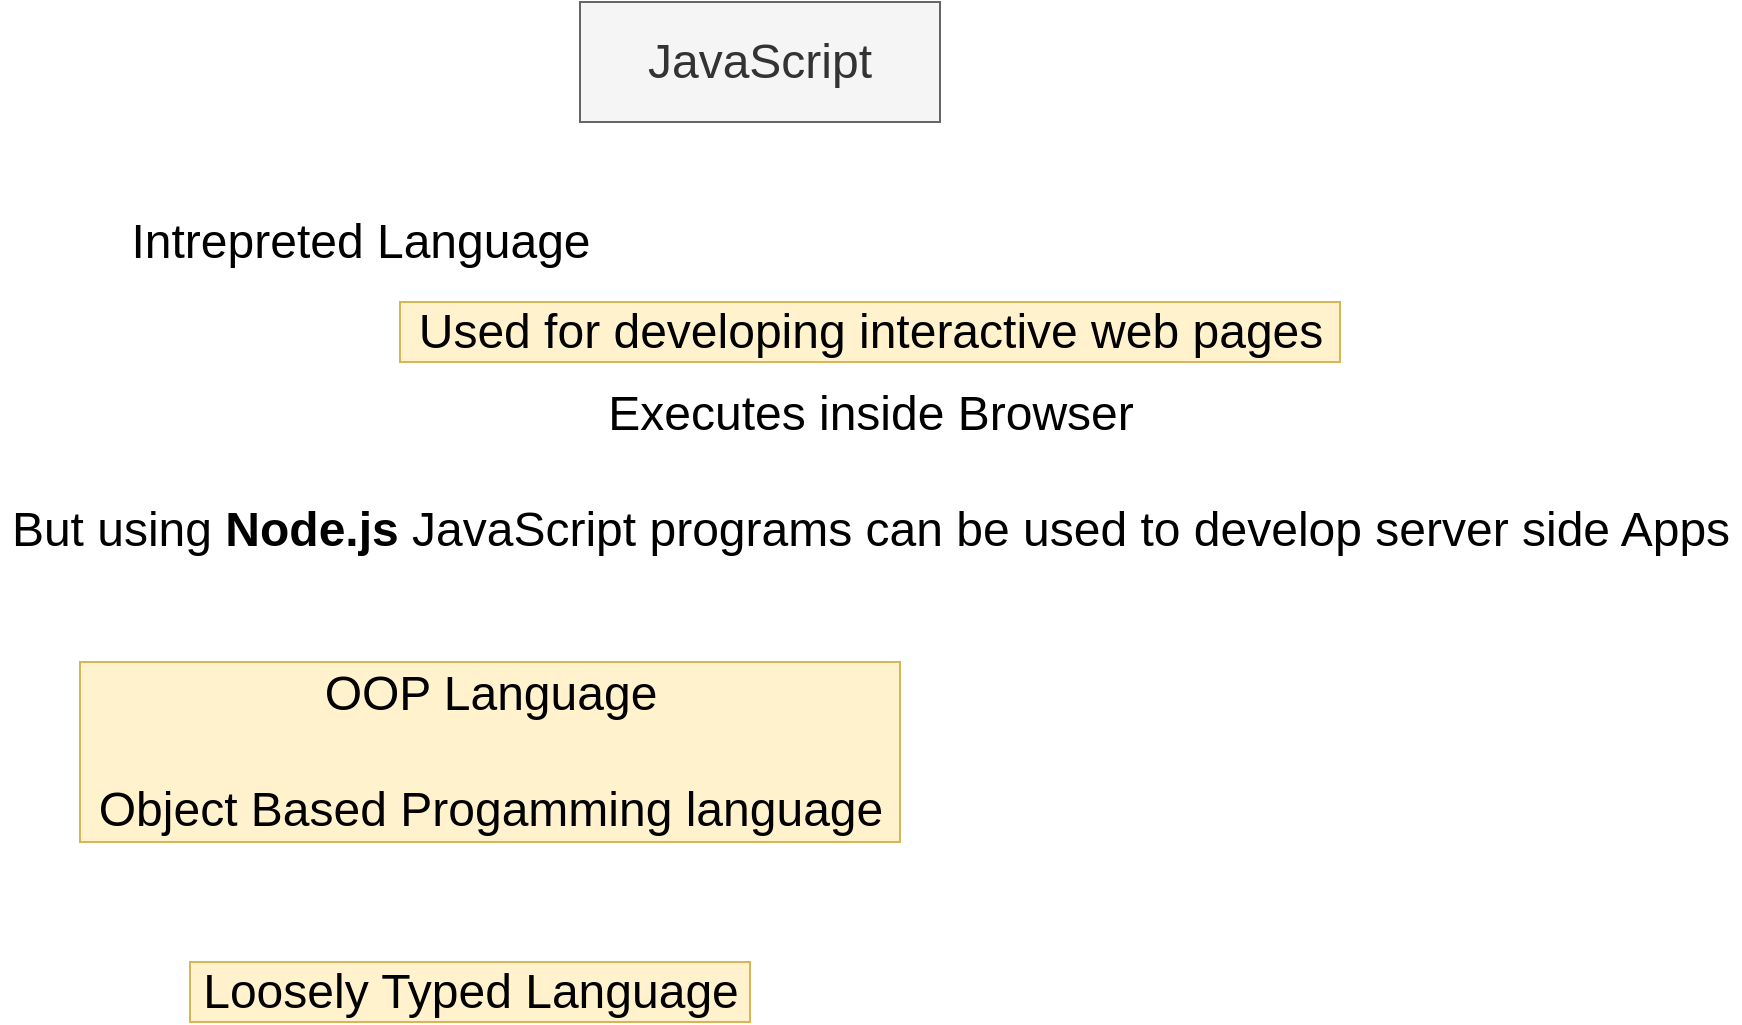<mxfile>
    <diagram id="lIAh5AcrBzU-dCauc5ZR" name="Page-1">
        <mxGraphModel dx="865" dy="505" grid="1" gridSize="10" guides="1" tooltips="1" connect="1" arrows="1" fold="1" page="1" pageScale="1" pageWidth="850" pageHeight="1100" math="0" shadow="0">
            <root>
                <mxCell id="0"/>
                <mxCell id="1" parent="0"/>
                <mxCell id="2" value="&lt;font style=&quot;font-size: 24px&quot;&gt;JavaScript&lt;/font&gt;" style="rounded=0;whiteSpace=wrap;html=1;fillColor=#f5f5f5;fontColor=#333333;strokeColor=#666666;" vertex="1" parent="1">
                    <mxGeometry x="310" y="10" width="180" height="60" as="geometry"/>
                </mxCell>
                <mxCell id="3" value="Intrepreted Language" style="text;html=1;align=center;verticalAlign=middle;resizable=0;points=[];autosize=1;strokeColor=none;fillColor=none;fontSize=24;" vertex="1" parent="1">
                    <mxGeometry x="75" y="115" width="250" height="30" as="geometry"/>
                </mxCell>
                <mxCell id="4" value="Executes inside Browser&lt;br&gt;&lt;br&gt;But using &lt;b&gt;Node.js&lt;/b&gt; JavaScript programs can be used to develop server side Apps" style="text;html=1;align=center;verticalAlign=middle;resizable=0;points=[];autosize=1;strokeColor=none;fillColor=none;fontSize=24;" vertex="1" parent="1">
                    <mxGeometry x="20" y="200" width="870" height="90" as="geometry"/>
                </mxCell>
                <mxCell id="5" value="OOP Language&lt;br&gt;&lt;br&gt;Object Based Progamming language" style="text;html=1;align=center;verticalAlign=middle;resizable=0;points=[];autosize=1;strokeColor=#d6b656;fillColor=#fff2cc;fontSize=24;" vertex="1" parent="1">
                    <mxGeometry x="60" y="340" width="410" height="90" as="geometry"/>
                </mxCell>
                <mxCell id="6" value="Used for developing interactive web pages" style="text;html=1;align=center;verticalAlign=middle;resizable=0;points=[];autosize=1;strokeColor=#d6b656;fillColor=#fff2cc;fontSize=24;" vertex="1" parent="1">
                    <mxGeometry x="220" y="160" width="470" height="30" as="geometry"/>
                </mxCell>
                <mxCell id="7" value="Loosely Typed Language" style="text;html=1;align=center;verticalAlign=middle;resizable=0;points=[];autosize=1;strokeColor=#d6b656;fillColor=#fff2cc;fontSize=24;" vertex="1" parent="1">
                    <mxGeometry x="115" y="490" width="280" height="30" as="geometry"/>
                </mxCell>
            </root>
        </mxGraphModel>
    </diagram>
</mxfile>